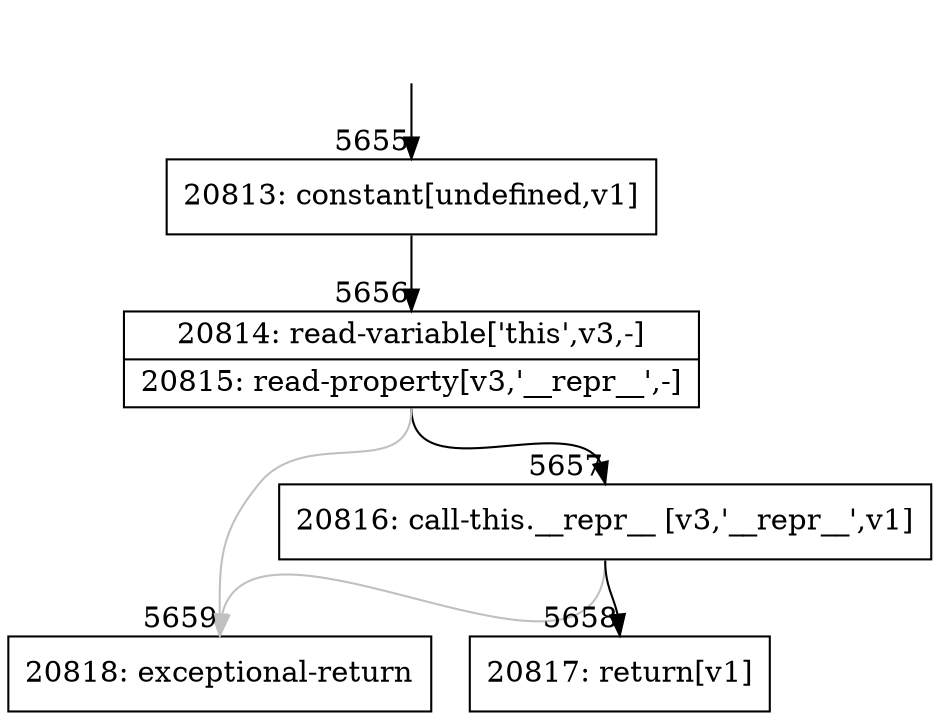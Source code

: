 digraph {
rankdir="TD"
BB_entry396[shape=none,label=""];
BB_entry396 -> BB5655 [tailport=s, headport=n, headlabel="    5655"]
BB5655 [shape=record label="{20813: constant[undefined,v1]}" ] 
BB5655 -> BB5656 [tailport=s, headport=n, headlabel="      5656"]
BB5656 [shape=record label="{20814: read-variable['this',v3,-]|20815: read-property[v3,'__repr__',-]}" ] 
BB5656 -> BB5657 [tailport=s, headport=n, headlabel="      5657"]
BB5656 -> BB5659 [tailport=s, headport=n, color=gray, headlabel="      5659"]
BB5657 [shape=record label="{20816: call-this.__repr__ [v3,'__repr__',v1]}" ] 
BB5657 -> BB5658 [tailport=s, headport=n, headlabel="      5658"]
BB5657 -> BB5659 [tailport=s, headport=n, color=gray]
BB5658 [shape=record label="{20817: return[v1]}" ] 
BB5659 [shape=record label="{20818: exceptional-return}" ] 
//#$~ 3967
}
